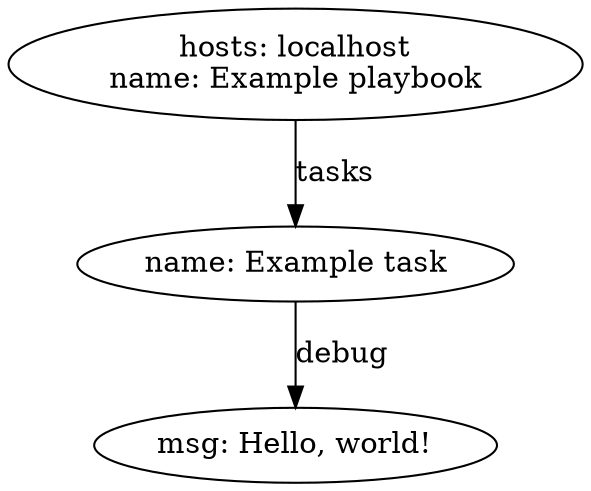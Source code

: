 digraph graphname {
2305 [label="msg: Hello, world!\n"];
2304 [label="name: Example task\n"];
2304 -> 2305 [label="debug"];
2303 [label="hosts: localhost\nname: Example playbook\n"];
2303 -> 2304 [label="tasks"];
}
